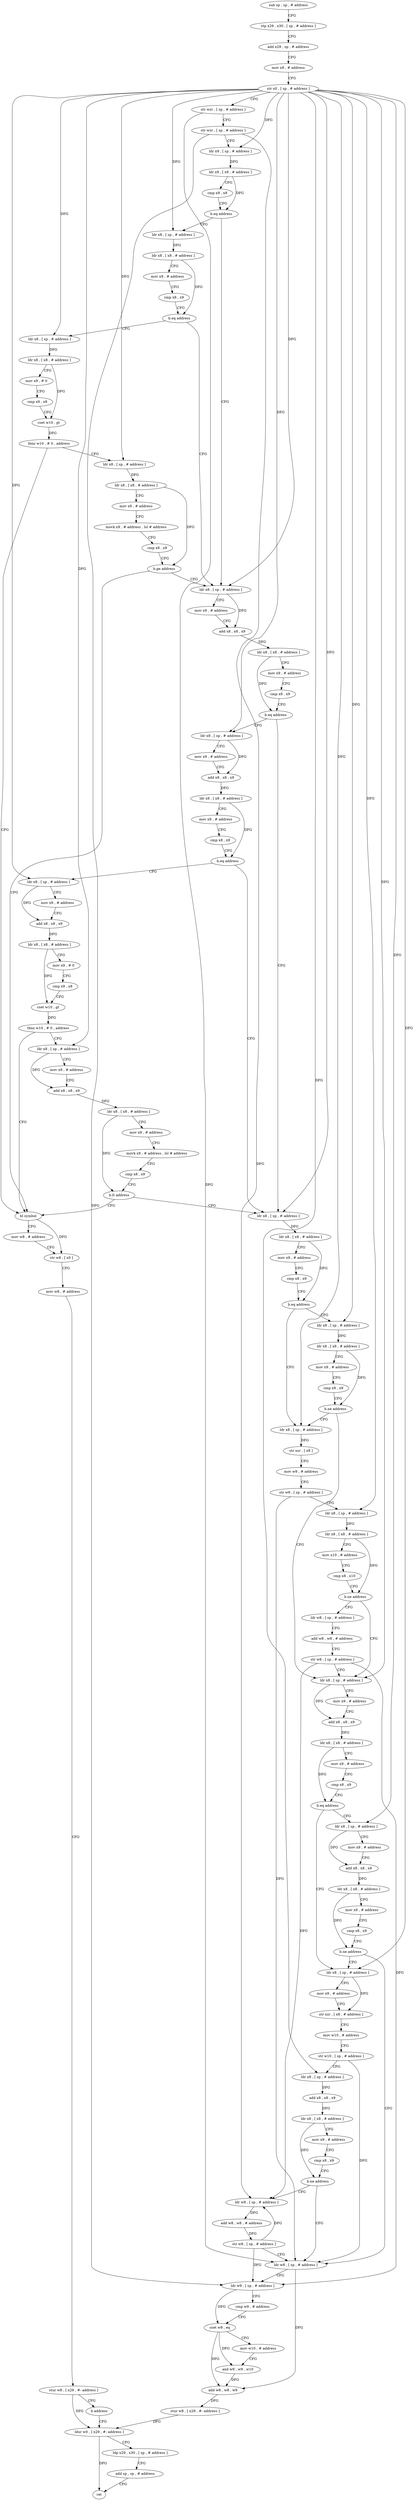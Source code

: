 digraph "func" {
"4293156" [label = "sub sp , sp , # address" ]
"4293160" [label = "stp x29 , x30 , [ sp , # address ]" ]
"4293164" [label = "add x29 , sp , # address" ]
"4293168" [label = "mov x8 , # address" ]
"4293172" [label = "str x0 , [ sp , # address ]" ]
"4293176" [label = "str wzr , [ sp , # address ]" ]
"4293180" [label = "str wzr , [ sp , # address ]" ]
"4293184" [label = "ldr x9 , [ sp , # address ]" ]
"4293188" [label = "ldr x9 , [ x9 , # address ]" ]
"4293192" [label = "cmp x9 , x8" ]
"4293196" [label = "b.eq address" ]
"4293268" [label = "ldr x8 , [ sp , # address ]" ]
"4293200" [label = "ldr x8 , [ sp , # address ]" ]
"4293272" [label = "mov x9 , # address" ]
"4293276" [label = "add x8 , x8 , x9" ]
"4293280" [label = "ldr x8 , [ x8 , # address ]" ]
"4293284" [label = "mov x9 , # address" ]
"4293288" [label = "cmp x8 , x9" ]
"4293292" [label = "b.eq address" ]
"4293412" [label = "ldr x8 , [ sp , # address ]" ]
"4293296" [label = "ldr x8 , [ sp , # address ]" ]
"4293204" [label = "ldr x8 , [ x8 , # address ]" ]
"4293208" [label = "mov x9 , # address" ]
"4293212" [label = "cmp x8 , x9" ]
"4293216" [label = "b.eq address" ]
"4293220" [label = "ldr x8 , [ sp , # address ]" ]
"4293416" [label = "ldr x8 , [ x8 , # address ]" ]
"4293420" [label = "mov x9 , # address" ]
"4293424" [label = "cmp x8 , x9" ]
"4293428" [label = "b.eq address" ]
"4293452" [label = "ldr x8 , [ sp , # address ]" ]
"4293432" [label = "ldr x8 , [ sp , # address ]" ]
"4293300" [label = "mov x9 , # address" ]
"4293304" [label = "add x8 , x8 , x9" ]
"4293308" [label = "ldr x8 , [ x8 , # address ]" ]
"4293312" [label = "mov x9 , # address" ]
"4293316" [label = "cmp x8 , x9" ]
"4293320" [label = "b.eq address" ]
"4293324" [label = "ldr x8 , [ sp , # address ]" ]
"4293224" [label = "ldr x8 , [ x8 , # address ]" ]
"4293228" [label = "mov x9 , # 0" ]
"4293232" [label = "cmp x9 , x8" ]
"4293236" [label = "cset w10 , gt" ]
"4293240" [label = "tbnz w10 , # 0 , address" ]
"4293388" [label = "bl symbol" ]
"4293244" [label = "ldr x8 , [ sp , # address ]" ]
"4293456" [label = "str xzr , [ x8 ]" ]
"4293460" [label = "mov w9 , # address" ]
"4293464" [label = "str w9 , [ sp , # address ]" ]
"4293468" [label = "ldr x8 , [ sp , # address ]" ]
"4293472" [label = "ldr x8 , [ x8 , # address ]" ]
"4293476" [label = "mov x10 , # address" ]
"4293480" [label = "cmp x8 , x10" ]
"4293484" [label = "b.ne address" ]
"4293500" [label = "ldr x8 , [ sp , # address ]" ]
"4293488" [label = "ldr w8 , [ sp , # address ]" ]
"4293436" [label = "ldr x8 , [ x8 , # address ]" ]
"4293440" [label = "mov x9 , # address" ]
"4293444" [label = "cmp x8 , x9" ]
"4293448" [label = "b.ne address" ]
"4293328" [label = "mov x9 , # address" ]
"4293332" [label = "add x8 , x8 , x9" ]
"4293336" [label = "ldr x8 , [ x8 , # address ]" ]
"4293340" [label = "mov x9 , # 0" ]
"4293344" [label = "cmp x9 , x8" ]
"4293348" [label = "cset w10 , gt" ]
"4293352" [label = "tbnz w10 , # 0 , address" ]
"4293356" [label = "ldr x8 , [ sp , # address ]" ]
"4293392" [label = "mov w8 , # address" ]
"4293396" [label = "str w8 , [ x0 ]" ]
"4293400" [label = "mov w8 , # address" ]
"4293404" [label = "stur w8 , [ x29 , #- address ]" ]
"4293408" [label = "b address" ]
"4293644" [label = "ldur w0 , [ x29 , #- address ]" ]
"4293248" [label = "ldr x8 , [ x8 , # address ]" ]
"4293252" [label = "mov x9 , # address" ]
"4293256" [label = "movk x9 , # address , lsl # address" ]
"4293260" [label = "cmp x8 , x9" ]
"4293264" [label = "b.ge address" ]
"4293504" [label = "mov x9 , # address" ]
"4293508" [label = "add x8 , x8 , x9" ]
"4293512" [label = "ldr x8 , [ x8 , # address ]" ]
"4293516" [label = "mov x9 , # address" ]
"4293520" [label = "cmp x8 , x9" ]
"4293524" [label = "b.eq address" ]
"4293556" [label = "ldr x8 , [ sp , # address ]" ]
"4293528" [label = "ldr x8 , [ sp , # address ]" ]
"4293492" [label = "add w8 , w8 , # address" ]
"4293496" [label = "str w8 , [ sp , # address ]" ]
"4293360" [label = "mov x9 , # address" ]
"4293364" [label = "add x8 , x8 , x9" ]
"4293368" [label = "ldr x8 , [ x8 , # address ]" ]
"4293372" [label = "mov x9 , # address" ]
"4293376" [label = "movk x9 , # address , lsl # address" ]
"4293380" [label = "cmp x8 , x9" ]
"4293384" [label = "b.lt address" ]
"4293648" [label = "ldp x29 , x30 , [ sp , # address ]" ]
"4293652" [label = "add sp , sp , # address" ]
"4293656" [label = "ret" ]
"4293560" [label = "mov x9 , # address" ]
"4293564" [label = "str xzr , [ x8 , # address ]" ]
"4293568" [label = "mov w10 , # address" ]
"4293572" [label = "str w10 , [ sp , # address ]" ]
"4293576" [label = "ldr x8 , [ sp , # address ]" ]
"4293580" [label = "add x8 , x8 , x9" ]
"4293584" [label = "ldr x8 , [ x8 , # address ]" ]
"4293588" [label = "mov x9 , # address" ]
"4293592" [label = "cmp x8 , x9" ]
"4293596" [label = "b.ne address" ]
"4293612" [label = "ldr w8 , [ sp , # address ]" ]
"4293600" [label = "ldr w8 , [ sp , # address ]" ]
"4293532" [label = "mov x9 , # address" ]
"4293536" [label = "add x8 , x8 , x9" ]
"4293540" [label = "ldr x8 , [ x8 , # address ]" ]
"4293544" [label = "mov x9 , # address" ]
"4293548" [label = "cmp x8 , x9" ]
"4293552" [label = "b.ne address" ]
"4293616" [label = "ldr w9 , [ sp , # address ]" ]
"4293620" [label = "cmp w9 , # address" ]
"4293624" [label = "cset w9 , eq" ]
"4293628" [label = "mov w10 , # address" ]
"4293632" [label = "and w9 , w9 , w10" ]
"4293636" [label = "add w8 , w8 , w9" ]
"4293640" [label = "stur w8 , [ x29 , #- address ]" ]
"4293604" [label = "add w8 , w8 , # address" ]
"4293608" [label = "str w8 , [ sp , # address ]" ]
"4293156" -> "4293160" [ label = "CFG" ]
"4293160" -> "4293164" [ label = "CFG" ]
"4293164" -> "4293168" [ label = "CFG" ]
"4293168" -> "4293172" [ label = "CFG" ]
"4293172" -> "4293176" [ label = "CFG" ]
"4293172" -> "4293184" [ label = "DFG" ]
"4293172" -> "4293268" [ label = "DFG" ]
"4293172" -> "4293200" [ label = "DFG" ]
"4293172" -> "4293412" [ label = "DFG" ]
"4293172" -> "4293296" [ label = "DFG" ]
"4293172" -> "4293220" [ label = "DFG" ]
"4293172" -> "4293452" [ label = "DFG" ]
"4293172" -> "4293468" [ label = "DFG" ]
"4293172" -> "4293432" [ label = "DFG" ]
"4293172" -> "4293324" [ label = "DFG" ]
"4293172" -> "4293500" [ label = "DFG" ]
"4293172" -> "4293556" [ label = "DFG" ]
"4293172" -> "4293576" [ label = "DFG" ]
"4293172" -> "4293528" [ label = "DFG" ]
"4293172" -> "4293244" [ label = "DFG" ]
"4293172" -> "4293356" [ label = "DFG" ]
"4293176" -> "4293180" [ label = "CFG" ]
"4293176" -> "4293612" [ label = "DFG" ]
"4293180" -> "4293184" [ label = "CFG" ]
"4293180" -> "4293616" [ label = "DFG" ]
"4293180" -> "4293600" [ label = "DFG" ]
"4293184" -> "4293188" [ label = "DFG" ]
"4293188" -> "4293192" [ label = "CFG" ]
"4293188" -> "4293196" [ label = "DFG" ]
"4293192" -> "4293196" [ label = "CFG" ]
"4293196" -> "4293268" [ label = "CFG" ]
"4293196" -> "4293200" [ label = "CFG" ]
"4293268" -> "4293272" [ label = "CFG" ]
"4293268" -> "4293276" [ label = "DFG" ]
"4293200" -> "4293204" [ label = "DFG" ]
"4293272" -> "4293276" [ label = "CFG" ]
"4293276" -> "4293280" [ label = "DFG" ]
"4293280" -> "4293284" [ label = "CFG" ]
"4293280" -> "4293292" [ label = "DFG" ]
"4293284" -> "4293288" [ label = "CFG" ]
"4293288" -> "4293292" [ label = "CFG" ]
"4293292" -> "4293412" [ label = "CFG" ]
"4293292" -> "4293296" [ label = "CFG" ]
"4293412" -> "4293416" [ label = "DFG" ]
"4293296" -> "4293300" [ label = "CFG" ]
"4293296" -> "4293304" [ label = "DFG" ]
"4293204" -> "4293208" [ label = "CFG" ]
"4293204" -> "4293216" [ label = "DFG" ]
"4293208" -> "4293212" [ label = "CFG" ]
"4293212" -> "4293216" [ label = "CFG" ]
"4293216" -> "4293268" [ label = "CFG" ]
"4293216" -> "4293220" [ label = "CFG" ]
"4293220" -> "4293224" [ label = "DFG" ]
"4293416" -> "4293420" [ label = "CFG" ]
"4293416" -> "4293428" [ label = "DFG" ]
"4293420" -> "4293424" [ label = "CFG" ]
"4293424" -> "4293428" [ label = "CFG" ]
"4293428" -> "4293452" [ label = "CFG" ]
"4293428" -> "4293432" [ label = "CFG" ]
"4293452" -> "4293456" [ label = "DFG" ]
"4293432" -> "4293436" [ label = "DFG" ]
"4293300" -> "4293304" [ label = "CFG" ]
"4293304" -> "4293308" [ label = "DFG" ]
"4293308" -> "4293312" [ label = "CFG" ]
"4293308" -> "4293320" [ label = "DFG" ]
"4293312" -> "4293316" [ label = "CFG" ]
"4293316" -> "4293320" [ label = "CFG" ]
"4293320" -> "4293412" [ label = "CFG" ]
"4293320" -> "4293324" [ label = "CFG" ]
"4293324" -> "4293328" [ label = "CFG" ]
"4293324" -> "4293332" [ label = "DFG" ]
"4293224" -> "4293228" [ label = "CFG" ]
"4293224" -> "4293236" [ label = "DFG" ]
"4293228" -> "4293232" [ label = "CFG" ]
"4293232" -> "4293236" [ label = "CFG" ]
"4293236" -> "4293240" [ label = "DFG" ]
"4293240" -> "4293388" [ label = "CFG" ]
"4293240" -> "4293244" [ label = "CFG" ]
"4293388" -> "4293392" [ label = "CFG" ]
"4293388" -> "4293396" [ label = "DFG" ]
"4293244" -> "4293248" [ label = "DFG" ]
"4293456" -> "4293460" [ label = "CFG" ]
"4293460" -> "4293464" [ label = "CFG" ]
"4293464" -> "4293468" [ label = "CFG" ]
"4293464" -> "4293612" [ label = "DFG" ]
"4293468" -> "4293472" [ label = "DFG" ]
"4293472" -> "4293476" [ label = "CFG" ]
"4293472" -> "4293484" [ label = "DFG" ]
"4293476" -> "4293480" [ label = "CFG" ]
"4293480" -> "4293484" [ label = "CFG" ]
"4293484" -> "4293500" [ label = "CFG" ]
"4293484" -> "4293488" [ label = "CFG" ]
"4293500" -> "4293504" [ label = "CFG" ]
"4293500" -> "4293508" [ label = "DFG" ]
"4293488" -> "4293492" [ label = "CFG" ]
"4293436" -> "4293440" [ label = "CFG" ]
"4293436" -> "4293448" [ label = "DFG" ]
"4293440" -> "4293444" [ label = "CFG" ]
"4293444" -> "4293448" [ label = "CFG" ]
"4293448" -> "4293500" [ label = "CFG" ]
"4293448" -> "4293452" [ label = "CFG" ]
"4293328" -> "4293332" [ label = "CFG" ]
"4293332" -> "4293336" [ label = "DFG" ]
"4293336" -> "4293340" [ label = "CFG" ]
"4293336" -> "4293348" [ label = "DFG" ]
"4293340" -> "4293344" [ label = "CFG" ]
"4293344" -> "4293348" [ label = "CFG" ]
"4293348" -> "4293352" [ label = "DFG" ]
"4293352" -> "4293388" [ label = "CFG" ]
"4293352" -> "4293356" [ label = "CFG" ]
"4293356" -> "4293360" [ label = "CFG" ]
"4293356" -> "4293364" [ label = "DFG" ]
"4293392" -> "4293396" [ label = "CFG" ]
"4293396" -> "4293400" [ label = "CFG" ]
"4293400" -> "4293404" [ label = "CFG" ]
"4293404" -> "4293408" [ label = "CFG" ]
"4293404" -> "4293644" [ label = "DFG" ]
"4293408" -> "4293644" [ label = "CFG" ]
"4293644" -> "4293648" [ label = "CFG" ]
"4293644" -> "4293656" [ label = "DFG" ]
"4293248" -> "4293252" [ label = "CFG" ]
"4293248" -> "4293264" [ label = "DFG" ]
"4293252" -> "4293256" [ label = "CFG" ]
"4293256" -> "4293260" [ label = "CFG" ]
"4293260" -> "4293264" [ label = "CFG" ]
"4293264" -> "4293388" [ label = "CFG" ]
"4293264" -> "4293268" [ label = "CFG" ]
"4293504" -> "4293508" [ label = "CFG" ]
"4293508" -> "4293512" [ label = "DFG" ]
"4293512" -> "4293516" [ label = "CFG" ]
"4293512" -> "4293524" [ label = "DFG" ]
"4293516" -> "4293520" [ label = "CFG" ]
"4293520" -> "4293524" [ label = "CFG" ]
"4293524" -> "4293556" [ label = "CFG" ]
"4293524" -> "4293528" [ label = "CFG" ]
"4293556" -> "4293560" [ label = "CFG" ]
"4293556" -> "4293564" [ label = "DFG" ]
"4293528" -> "4293532" [ label = "CFG" ]
"4293528" -> "4293536" [ label = "DFG" ]
"4293492" -> "4293496" [ label = "CFG" ]
"4293496" -> "4293500" [ label = "CFG" ]
"4293496" -> "4293616" [ label = "DFG" ]
"4293496" -> "4293600" [ label = "DFG" ]
"4293360" -> "4293364" [ label = "CFG" ]
"4293364" -> "4293368" [ label = "DFG" ]
"4293368" -> "4293372" [ label = "CFG" ]
"4293368" -> "4293384" [ label = "DFG" ]
"4293372" -> "4293376" [ label = "CFG" ]
"4293376" -> "4293380" [ label = "CFG" ]
"4293380" -> "4293384" [ label = "CFG" ]
"4293384" -> "4293412" [ label = "CFG" ]
"4293384" -> "4293388" [ label = "CFG" ]
"4293648" -> "4293652" [ label = "CFG" ]
"4293652" -> "4293656" [ label = "CFG" ]
"4293560" -> "4293564" [ label = "CFG" ]
"4293564" -> "4293568" [ label = "CFG" ]
"4293568" -> "4293572" [ label = "CFG" ]
"4293572" -> "4293576" [ label = "CFG" ]
"4293572" -> "4293612" [ label = "DFG" ]
"4293576" -> "4293580" [ label = "DFG" ]
"4293580" -> "4293584" [ label = "DFG" ]
"4293584" -> "4293588" [ label = "CFG" ]
"4293584" -> "4293596" [ label = "DFG" ]
"4293588" -> "4293592" [ label = "CFG" ]
"4293592" -> "4293596" [ label = "CFG" ]
"4293596" -> "4293612" [ label = "CFG" ]
"4293596" -> "4293600" [ label = "CFG" ]
"4293612" -> "4293616" [ label = "CFG" ]
"4293612" -> "4293636" [ label = "DFG" ]
"4293600" -> "4293604" [ label = "DFG" ]
"4293532" -> "4293536" [ label = "CFG" ]
"4293536" -> "4293540" [ label = "DFG" ]
"4293540" -> "4293544" [ label = "CFG" ]
"4293540" -> "4293552" [ label = "DFG" ]
"4293544" -> "4293548" [ label = "CFG" ]
"4293548" -> "4293552" [ label = "CFG" ]
"4293552" -> "4293612" [ label = "CFG" ]
"4293552" -> "4293556" [ label = "CFG" ]
"4293616" -> "4293620" [ label = "CFG" ]
"4293616" -> "4293624" [ label = "DFG" ]
"4293620" -> "4293624" [ label = "CFG" ]
"4293624" -> "4293628" [ label = "CFG" ]
"4293624" -> "4293632" [ label = "DFG" ]
"4293624" -> "4293636" [ label = "DFG" ]
"4293628" -> "4293632" [ label = "CFG" ]
"4293632" -> "4293636" [ label = "DFG" ]
"4293636" -> "4293640" [ label = "DFG" ]
"4293640" -> "4293644" [ label = "DFG" ]
"4293604" -> "4293608" [ label = "DFG" ]
"4293608" -> "4293612" [ label = "CFG" ]
"4293608" -> "4293616" [ label = "DFG" ]
"4293608" -> "4293600" [ label = "DFG" ]
}
